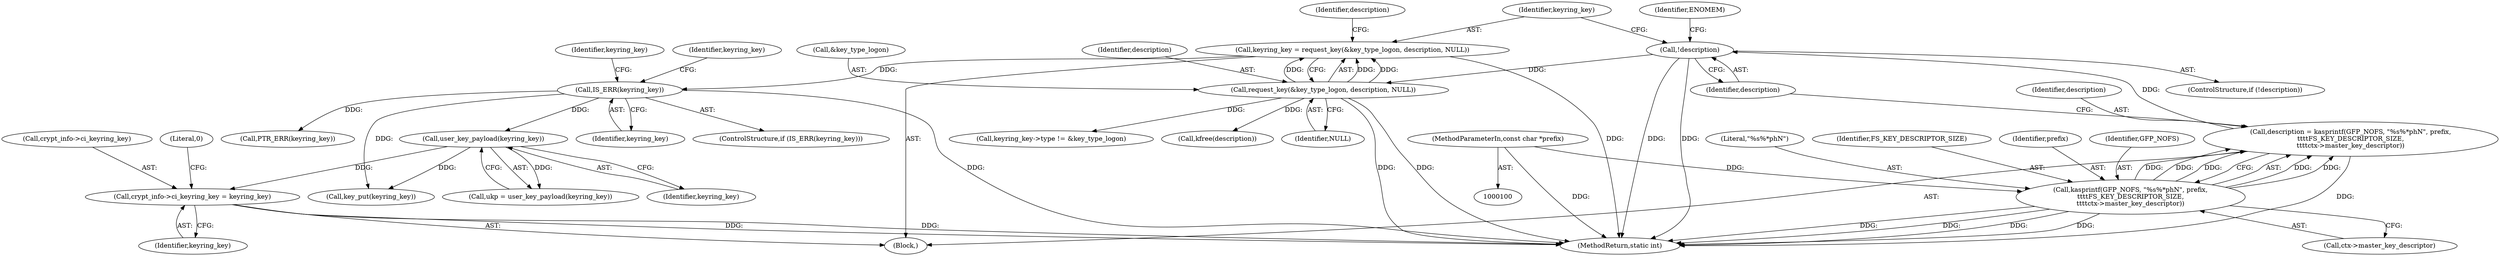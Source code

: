 digraph "0_linux_1b53cf9815bb4744958d41f3795d5d5a1d365e2d_4@API" {
"1000228" [label="(Call,crypt_info->ci_keyring_key = keyring_key)"];
"1000162" [label="(Call,user_key_payload(keyring_key))"];
"1000137" [label="(Call,IS_ERR(keyring_key))"];
"1000127" [label="(Call,keyring_key = request_key(&key_type_logon, description, NULL))"];
"1000129" [label="(Call,request_key(&key_type_logon, description, NULL))"];
"1000122" [label="(Call,!description)"];
"1000111" [label="(Call,description = kasprintf(GFP_NOFS, \"%s%*phN\", prefix,\n\t\t\t\tFS_KEY_DESCRIPTOR_SIZE,\n\t\t\t\tctx->master_key_descriptor))"];
"1000113" [label="(Call,kasprintf(GFP_NOFS, \"%s%*phN\", prefix,\n\t\t\t\tFS_KEY_DESCRIPTOR_SIZE,\n\t\t\t\tctx->master_key_descriptor))"];
"1000104" [label="(MethodParameterIn,const char *prefix)"];
"1000133" [label="(Identifier,NULL)"];
"1000143" [label="(Call,keyring_key->type != &key_type_logon)"];
"1000116" [label="(Identifier,prefix)"];
"1000114" [label="(Identifier,GFP_NOFS)"];
"1000137" [label="(Call,IS_ERR(keyring_key))"];
"1000128" [label="(Identifier,keyring_key)"];
"1000141" [label="(Identifier,keyring_key)"];
"1000134" [label="(Call,kfree(description))"];
"1000118" [label="(Call,ctx->master_key_descriptor)"];
"1000123" [label="(Identifier,description)"];
"1000115" [label="(Literal,\"%s%*phN\")"];
"1000140" [label="(Call,PTR_ERR(keyring_key))"];
"1000105" [label="(Block,)"];
"1000162" [label="(Call,user_key_payload(keyring_key))"];
"1000145" [label="(Identifier,keyring_key)"];
"1000129" [label="(Call,request_key(&key_type_logon, description, NULL))"];
"1000240" [label="(MethodReturn,static int)"];
"1000234" [label="(Literal,0)"];
"1000138" [label="(Identifier,keyring_key)"];
"1000127" [label="(Call,keyring_key = request_key(&key_type_logon, description, NULL))"];
"1000126" [label="(Identifier,ENOMEM)"];
"1000130" [label="(Call,&key_type_logon)"];
"1000229" [label="(Call,crypt_info->ci_keyring_key)"];
"1000236" [label="(Call,key_put(keyring_key))"];
"1000117" [label="(Identifier,FS_KEY_DESCRIPTOR_SIZE)"];
"1000135" [label="(Identifier,description)"];
"1000121" [label="(ControlStructure,if (!description))"];
"1000112" [label="(Identifier,description)"];
"1000111" [label="(Call,description = kasprintf(GFP_NOFS, \"%s%*phN\", prefix,\n\t\t\t\tFS_KEY_DESCRIPTOR_SIZE,\n\t\t\t\tctx->master_key_descriptor))"];
"1000228" [label="(Call,crypt_info->ci_keyring_key = keyring_key)"];
"1000163" [label="(Identifier,keyring_key)"];
"1000113" [label="(Call,kasprintf(GFP_NOFS, \"%s%*phN\", prefix,\n\t\t\t\tFS_KEY_DESCRIPTOR_SIZE,\n\t\t\t\tctx->master_key_descriptor))"];
"1000132" [label="(Identifier,description)"];
"1000232" [label="(Identifier,keyring_key)"];
"1000122" [label="(Call,!description)"];
"1000160" [label="(Call,ukp = user_key_payload(keyring_key))"];
"1000104" [label="(MethodParameterIn,const char *prefix)"];
"1000136" [label="(ControlStructure,if (IS_ERR(keyring_key)))"];
"1000228" -> "1000105"  [label="AST: "];
"1000228" -> "1000232"  [label="CFG: "];
"1000229" -> "1000228"  [label="AST: "];
"1000232" -> "1000228"  [label="AST: "];
"1000234" -> "1000228"  [label="CFG: "];
"1000228" -> "1000240"  [label="DDG: "];
"1000228" -> "1000240"  [label="DDG: "];
"1000162" -> "1000228"  [label="DDG: "];
"1000162" -> "1000160"  [label="AST: "];
"1000162" -> "1000163"  [label="CFG: "];
"1000163" -> "1000162"  [label="AST: "];
"1000160" -> "1000162"  [label="CFG: "];
"1000162" -> "1000160"  [label="DDG: "];
"1000137" -> "1000162"  [label="DDG: "];
"1000162" -> "1000236"  [label="DDG: "];
"1000137" -> "1000136"  [label="AST: "];
"1000137" -> "1000138"  [label="CFG: "];
"1000138" -> "1000137"  [label="AST: "];
"1000141" -> "1000137"  [label="CFG: "];
"1000145" -> "1000137"  [label="CFG: "];
"1000137" -> "1000240"  [label="DDG: "];
"1000127" -> "1000137"  [label="DDG: "];
"1000137" -> "1000140"  [label="DDG: "];
"1000137" -> "1000236"  [label="DDG: "];
"1000127" -> "1000105"  [label="AST: "];
"1000127" -> "1000129"  [label="CFG: "];
"1000128" -> "1000127"  [label="AST: "];
"1000129" -> "1000127"  [label="AST: "];
"1000135" -> "1000127"  [label="CFG: "];
"1000127" -> "1000240"  [label="DDG: "];
"1000129" -> "1000127"  [label="DDG: "];
"1000129" -> "1000127"  [label="DDG: "];
"1000129" -> "1000127"  [label="DDG: "];
"1000129" -> "1000133"  [label="CFG: "];
"1000130" -> "1000129"  [label="AST: "];
"1000132" -> "1000129"  [label="AST: "];
"1000133" -> "1000129"  [label="AST: "];
"1000129" -> "1000240"  [label="DDG: "];
"1000129" -> "1000240"  [label="DDG: "];
"1000122" -> "1000129"  [label="DDG: "];
"1000129" -> "1000134"  [label="DDG: "];
"1000129" -> "1000143"  [label="DDG: "];
"1000122" -> "1000121"  [label="AST: "];
"1000122" -> "1000123"  [label="CFG: "];
"1000123" -> "1000122"  [label="AST: "];
"1000126" -> "1000122"  [label="CFG: "];
"1000128" -> "1000122"  [label="CFG: "];
"1000122" -> "1000240"  [label="DDG: "];
"1000122" -> "1000240"  [label="DDG: "];
"1000111" -> "1000122"  [label="DDG: "];
"1000111" -> "1000105"  [label="AST: "];
"1000111" -> "1000113"  [label="CFG: "];
"1000112" -> "1000111"  [label="AST: "];
"1000113" -> "1000111"  [label="AST: "];
"1000123" -> "1000111"  [label="CFG: "];
"1000111" -> "1000240"  [label="DDG: "];
"1000113" -> "1000111"  [label="DDG: "];
"1000113" -> "1000111"  [label="DDG: "];
"1000113" -> "1000111"  [label="DDG: "];
"1000113" -> "1000111"  [label="DDG: "];
"1000113" -> "1000111"  [label="DDG: "];
"1000113" -> "1000118"  [label="CFG: "];
"1000114" -> "1000113"  [label="AST: "];
"1000115" -> "1000113"  [label="AST: "];
"1000116" -> "1000113"  [label="AST: "];
"1000117" -> "1000113"  [label="AST: "];
"1000118" -> "1000113"  [label="AST: "];
"1000113" -> "1000240"  [label="DDG: "];
"1000113" -> "1000240"  [label="DDG: "];
"1000113" -> "1000240"  [label="DDG: "];
"1000113" -> "1000240"  [label="DDG: "];
"1000104" -> "1000113"  [label="DDG: "];
"1000104" -> "1000100"  [label="AST: "];
"1000104" -> "1000240"  [label="DDG: "];
}
